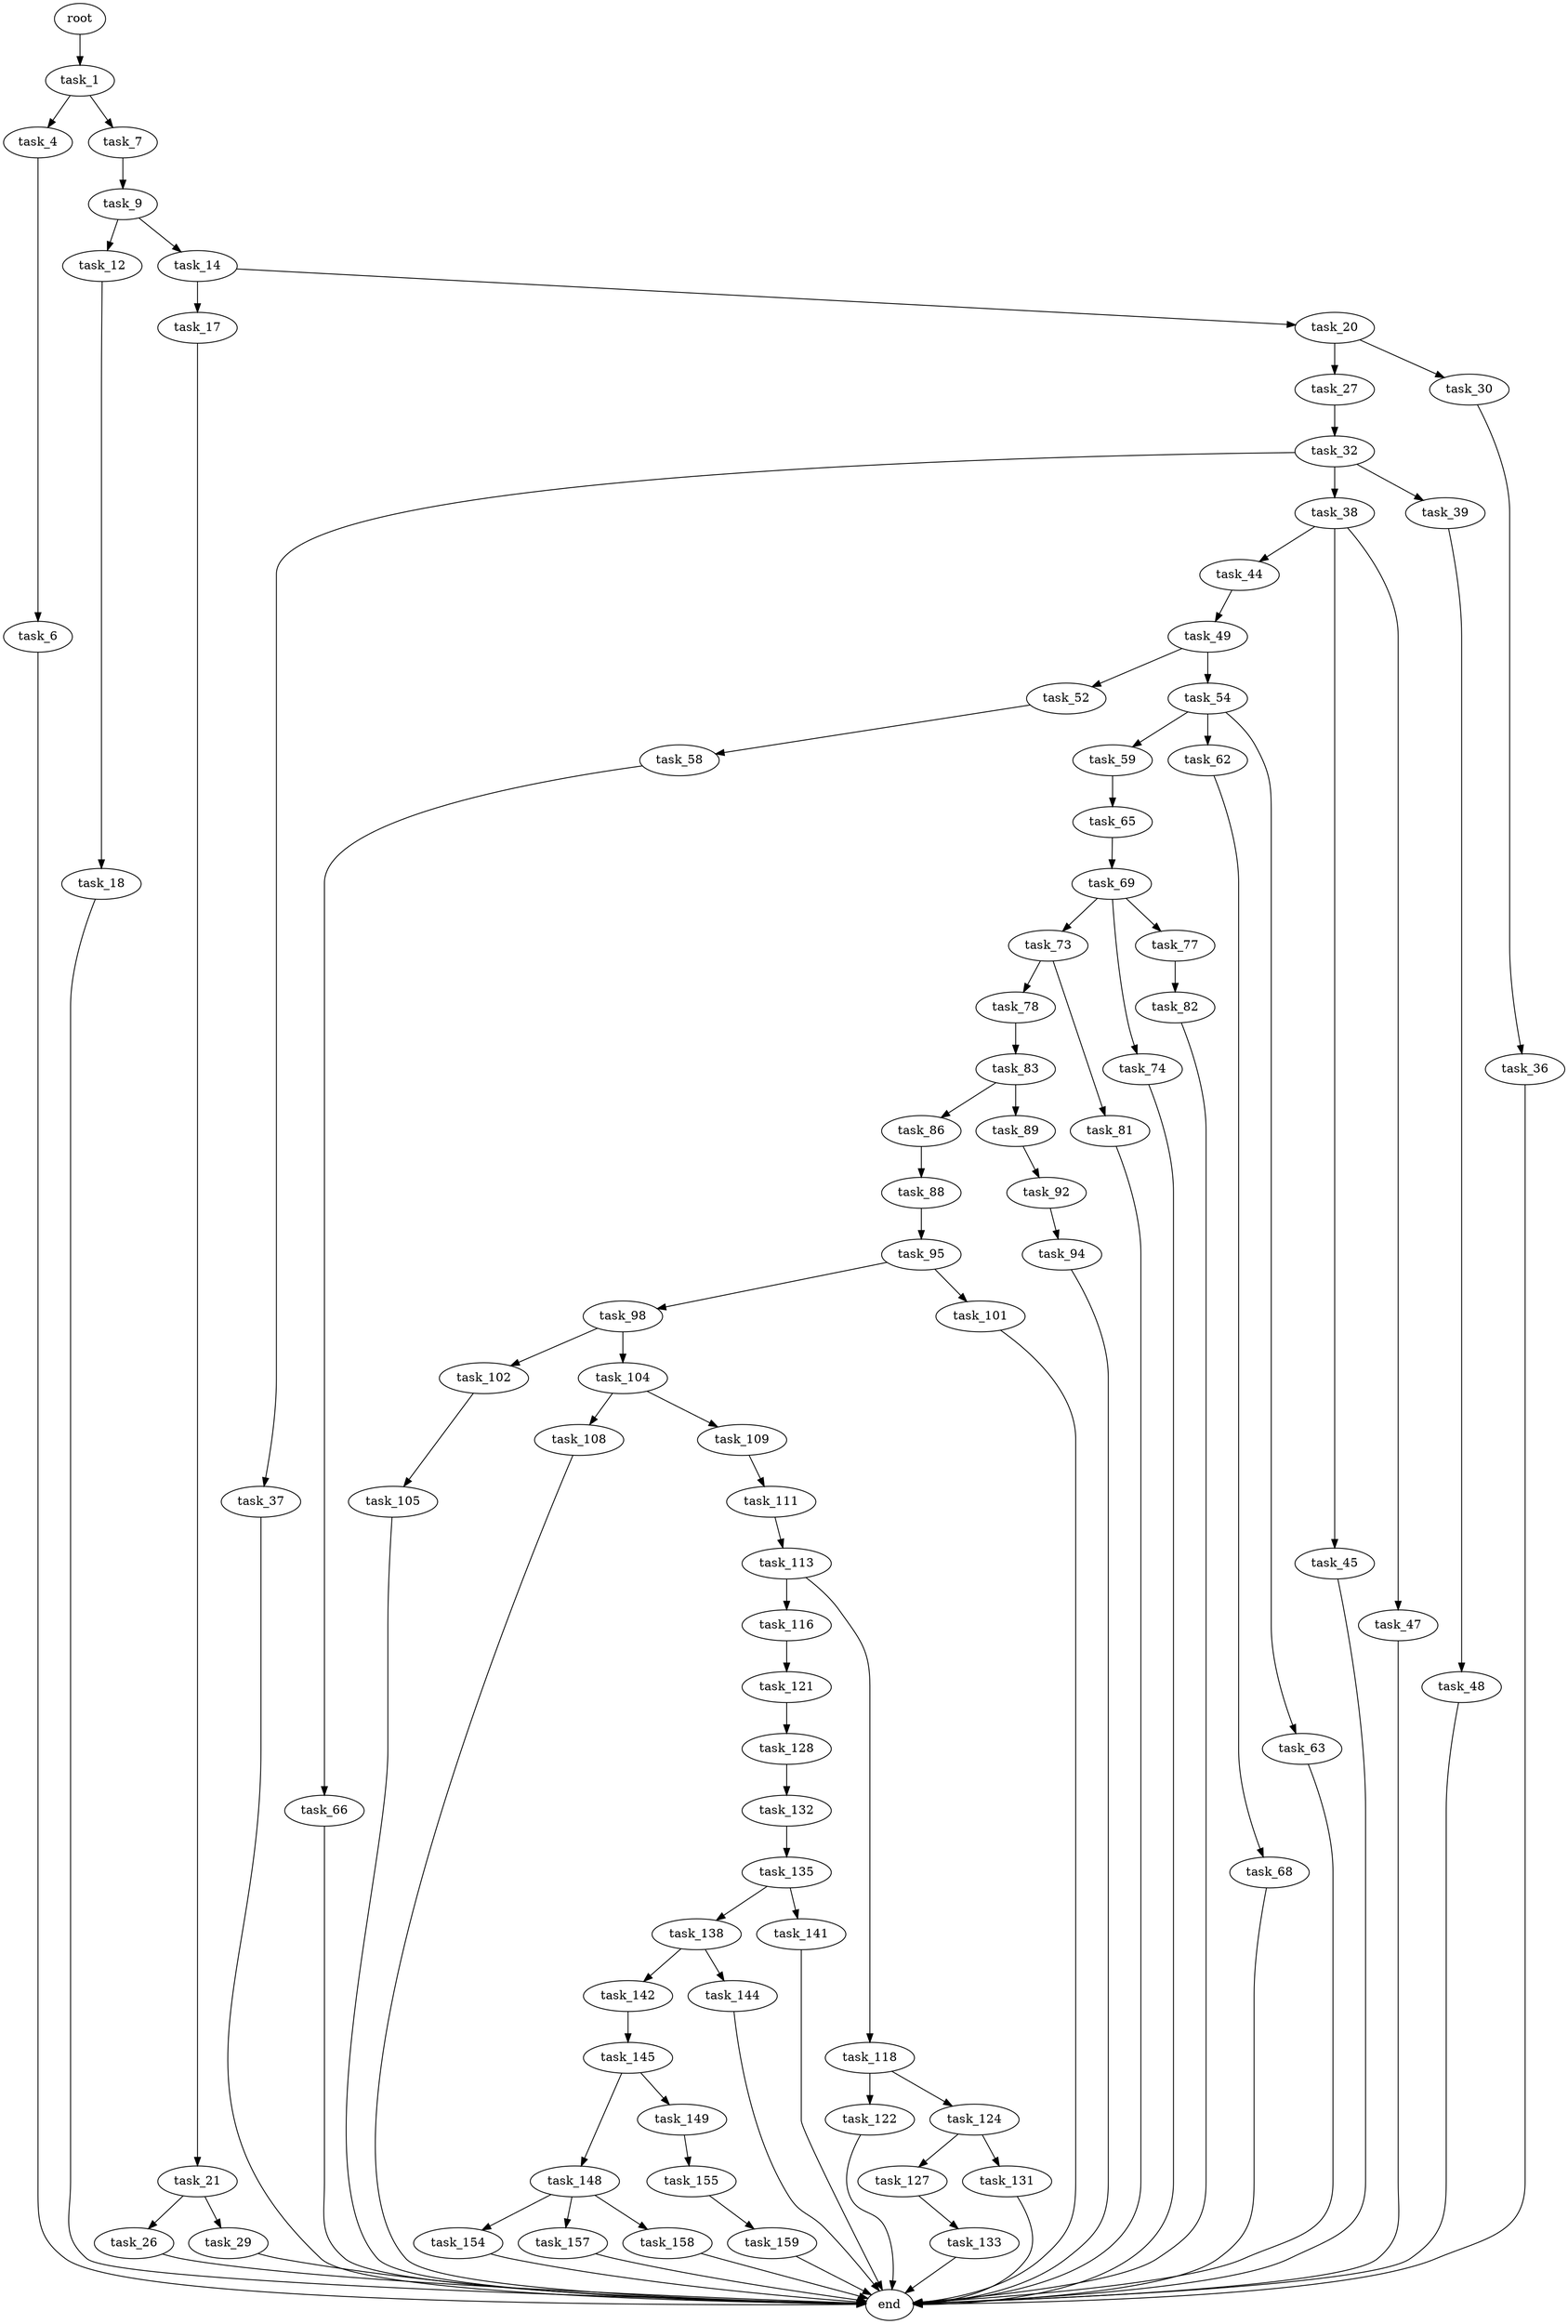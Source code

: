digraph G {
  root [size="0.000000"];
  task_1 [size="27436706572.000000"];
  task_4 [size="152987327076.000000"];
  task_7 [size="50988282348.000000"];
  task_6 [size="12935161320.000000"];
  end [size="0.000000"];
  task_9 [size="44714903938.000000"];
  task_12 [size="34259491255.000000"];
  task_14 [size="2261989397.000000"];
  task_18 [size="2343762125.000000"];
  task_17 [size="28991029248.000000"];
  task_20 [size="603947487156.000000"];
  task_21 [size="1073741824000.000000"];
  task_27 [size="933737937207.000000"];
  task_30 [size="8378154194.000000"];
  task_26 [size="119031551712.000000"];
  task_29 [size="1235187168.000000"];
  task_32 [size="43968435696.000000"];
  task_36 [size="28991029248.000000"];
  task_37 [size="1073741824000.000000"];
  task_38 [size="20151698101.000000"];
  task_39 [size="231928233984.000000"];
  task_44 [size="3538525847.000000"];
  task_45 [size="231928233984.000000"];
  task_47 [size="346533537610.000000"];
  task_48 [size="1078390283909.000000"];
  task_49 [size="8589934592.000000"];
  task_52 [size="28991029248.000000"];
  task_54 [size="12534905410.000000"];
  task_58 [size="22170562586.000000"];
  task_59 [size="712416278799.000000"];
  task_62 [size="69559217472.000000"];
  task_63 [size="21661272784.000000"];
  task_66 [size="175191671449.000000"];
  task_65 [size="4558272015.000000"];
  task_68 [size="140590704180.000000"];
  task_69 [size="2570264531.000000"];
  task_73 [size="6576018292.000000"];
  task_74 [size="12837303394.000000"];
  task_77 [size="9996103746.000000"];
  task_78 [size="10430991557.000000"];
  task_81 [size="4612720827.000000"];
  task_82 [size="5369605124.000000"];
  task_83 [size="134217728000.000000"];
  task_86 [size="17720407072.000000"];
  task_89 [size="134217728000.000000"];
  task_88 [size="245265846020.000000"];
  task_95 [size="1234014352.000000"];
  task_92 [size="8589934592.000000"];
  task_94 [size="32119443920.000000"];
  task_98 [size="9924088488.000000"];
  task_101 [size="75062526143.000000"];
  task_102 [size="2037762186.000000"];
  task_104 [size="68719476736.000000"];
  task_105 [size="11467889384.000000"];
  task_108 [size="7109194254.000000"];
  task_109 [size="98567450406.000000"];
  task_111 [size="1073741824000.000000"];
  task_113 [size="782757789696.000000"];
  task_116 [size="16547063113.000000"];
  task_118 [size="28914793921.000000"];
  task_121 [size="134217728000.000000"];
  task_122 [size="6064136310.000000"];
  task_124 [size="98632159278.000000"];
  task_128 [size="447234132944.000000"];
  task_127 [size="549755813888.000000"];
  task_131 [size="231928233984.000000"];
  task_133 [size="11286798316.000000"];
  task_132 [size="18345618469.000000"];
  task_135 [size="1970592805.000000"];
  task_138 [size="24664718779.000000"];
  task_141 [size="89426934990.000000"];
  task_142 [size="8589934592.000000"];
  task_144 [size="134217728000.000000"];
  task_145 [size="4667015899.000000"];
  task_148 [size="52091304996.000000"];
  task_149 [size="2767044324.000000"];
  task_154 [size="28991029248.000000"];
  task_157 [size="791973590512.000000"];
  task_158 [size="79757811485.000000"];
  task_155 [size="9387234420.000000"];
  task_159 [size="28314892918.000000"];

  root -> task_1 [size="1.000000"];
  task_1 -> task_4 [size="838860800.000000"];
  task_1 -> task_7 [size="838860800.000000"];
  task_4 -> task_6 [size="134217728.000000"];
  task_7 -> task_9 [size="134217728.000000"];
  task_6 -> end [size="1.000000"];
  task_9 -> task_12 [size="838860800.000000"];
  task_9 -> task_14 [size="838860800.000000"];
  task_12 -> task_18 [size="679477248.000000"];
  task_14 -> task_17 [size="75497472.000000"];
  task_14 -> task_20 [size="75497472.000000"];
  task_18 -> end [size="1.000000"];
  task_17 -> task_21 [size="75497472.000000"];
  task_20 -> task_27 [size="536870912.000000"];
  task_20 -> task_30 [size="536870912.000000"];
  task_21 -> task_26 [size="838860800.000000"];
  task_21 -> task_29 [size="838860800.000000"];
  task_27 -> task_32 [size="679477248.000000"];
  task_30 -> task_36 [size="134217728.000000"];
  task_26 -> end [size="1.000000"];
  task_29 -> end [size="1.000000"];
  task_32 -> task_37 [size="134217728.000000"];
  task_32 -> task_38 [size="134217728.000000"];
  task_32 -> task_39 [size="134217728.000000"];
  task_36 -> end [size="1.000000"];
  task_37 -> end [size="1.000000"];
  task_38 -> task_44 [size="679477248.000000"];
  task_38 -> task_45 [size="679477248.000000"];
  task_38 -> task_47 [size="679477248.000000"];
  task_39 -> task_48 [size="301989888.000000"];
  task_44 -> task_49 [size="209715200.000000"];
  task_45 -> end [size="1.000000"];
  task_47 -> end [size="1.000000"];
  task_48 -> end [size="1.000000"];
  task_49 -> task_52 [size="33554432.000000"];
  task_49 -> task_54 [size="33554432.000000"];
  task_52 -> task_58 [size="75497472.000000"];
  task_54 -> task_59 [size="209715200.000000"];
  task_54 -> task_62 [size="209715200.000000"];
  task_54 -> task_63 [size="209715200.000000"];
  task_58 -> task_66 [size="536870912.000000"];
  task_59 -> task_65 [size="838860800.000000"];
  task_62 -> task_68 [size="134217728.000000"];
  task_63 -> end [size="1.000000"];
  task_66 -> end [size="1.000000"];
  task_65 -> task_69 [size="75497472.000000"];
  task_68 -> end [size="1.000000"];
  task_69 -> task_73 [size="75497472.000000"];
  task_69 -> task_74 [size="75497472.000000"];
  task_69 -> task_77 [size="75497472.000000"];
  task_73 -> task_78 [size="134217728.000000"];
  task_73 -> task_81 [size="134217728.000000"];
  task_74 -> end [size="1.000000"];
  task_77 -> task_82 [size="679477248.000000"];
  task_78 -> task_83 [size="33554432.000000"];
  task_81 -> end [size="1.000000"];
  task_82 -> end [size="1.000000"];
  task_83 -> task_86 [size="209715200.000000"];
  task_83 -> task_89 [size="209715200.000000"];
  task_86 -> task_88 [size="536870912.000000"];
  task_89 -> task_92 [size="209715200.000000"];
  task_88 -> task_95 [size="536870912.000000"];
  task_95 -> task_98 [size="134217728.000000"];
  task_95 -> task_101 [size="134217728.000000"];
  task_92 -> task_94 [size="33554432.000000"];
  task_94 -> end [size="1.000000"];
  task_98 -> task_102 [size="33554432.000000"];
  task_98 -> task_104 [size="33554432.000000"];
  task_101 -> end [size="1.000000"];
  task_102 -> task_105 [size="33554432.000000"];
  task_104 -> task_108 [size="134217728.000000"];
  task_104 -> task_109 [size="134217728.000000"];
  task_105 -> end [size="1.000000"];
  task_108 -> end [size="1.000000"];
  task_109 -> task_111 [size="75497472.000000"];
  task_111 -> task_113 [size="838860800.000000"];
  task_113 -> task_116 [size="679477248.000000"];
  task_113 -> task_118 [size="679477248.000000"];
  task_116 -> task_121 [size="411041792.000000"];
  task_118 -> task_122 [size="75497472.000000"];
  task_118 -> task_124 [size="75497472.000000"];
  task_121 -> task_128 [size="209715200.000000"];
  task_122 -> end [size="1.000000"];
  task_124 -> task_127 [size="75497472.000000"];
  task_124 -> task_131 [size="75497472.000000"];
  task_128 -> task_132 [size="411041792.000000"];
  task_127 -> task_133 [size="536870912.000000"];
  task_131 -> end [size="1.000000"];
  task_133 -> end [size="1.000000"];
  task_132 -> task_135 [size="838860800.000000"];
  task_135 -> task_138 [size="33554432.000000"];
  task_135 -> task_141 [size="33554432.000000"];
  task_138 -> task_142 [size="75497472.000000"];
  task_138 -> task_144 [size="75497472.000000"];
  task_141 -> end [size="1.000000"];
  task_142 -> task_145 [size="33554432.000000"];
  task_144 -> end [size="1.000000"];
  task_145 -> task_148 [size="75497472.000000"];
  task_145 -> task_149 [size="75497472.000000"];
  task_148 -> task_154 [size="134217728.000000"];
  task_148 -> task_157 [size="134217728.000000"];
  task_148 -> task_158 [size="134217728.000000"];
  task_149 -> task_155 [size="75497472.000000"];
  task_154 -> end [size="1.000000"];
  task_157 -> end [size="1.000000"];
  task_158 -> end [size="1.000000"];
  task_155 -> task_159 [size="33554432.000000"];
  task_159 -> end [size="1.000000"];
}
